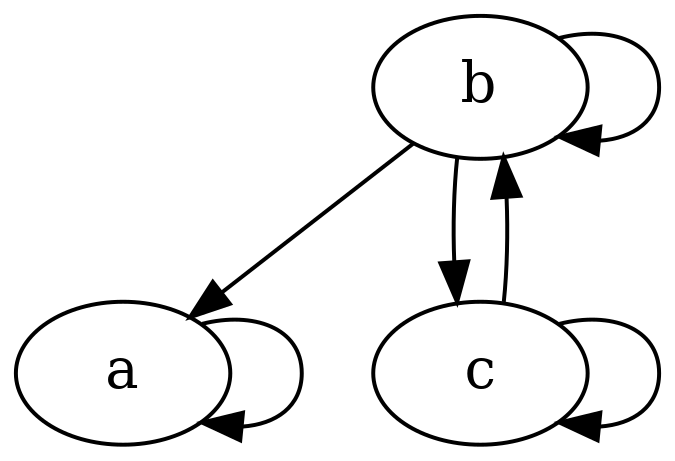 digraph rebb {
graph [size="4.5!"]
    a -> a;
    b -> b;
    c -> c;
    b -> a;
    b -> c;
    c -> b;
}
